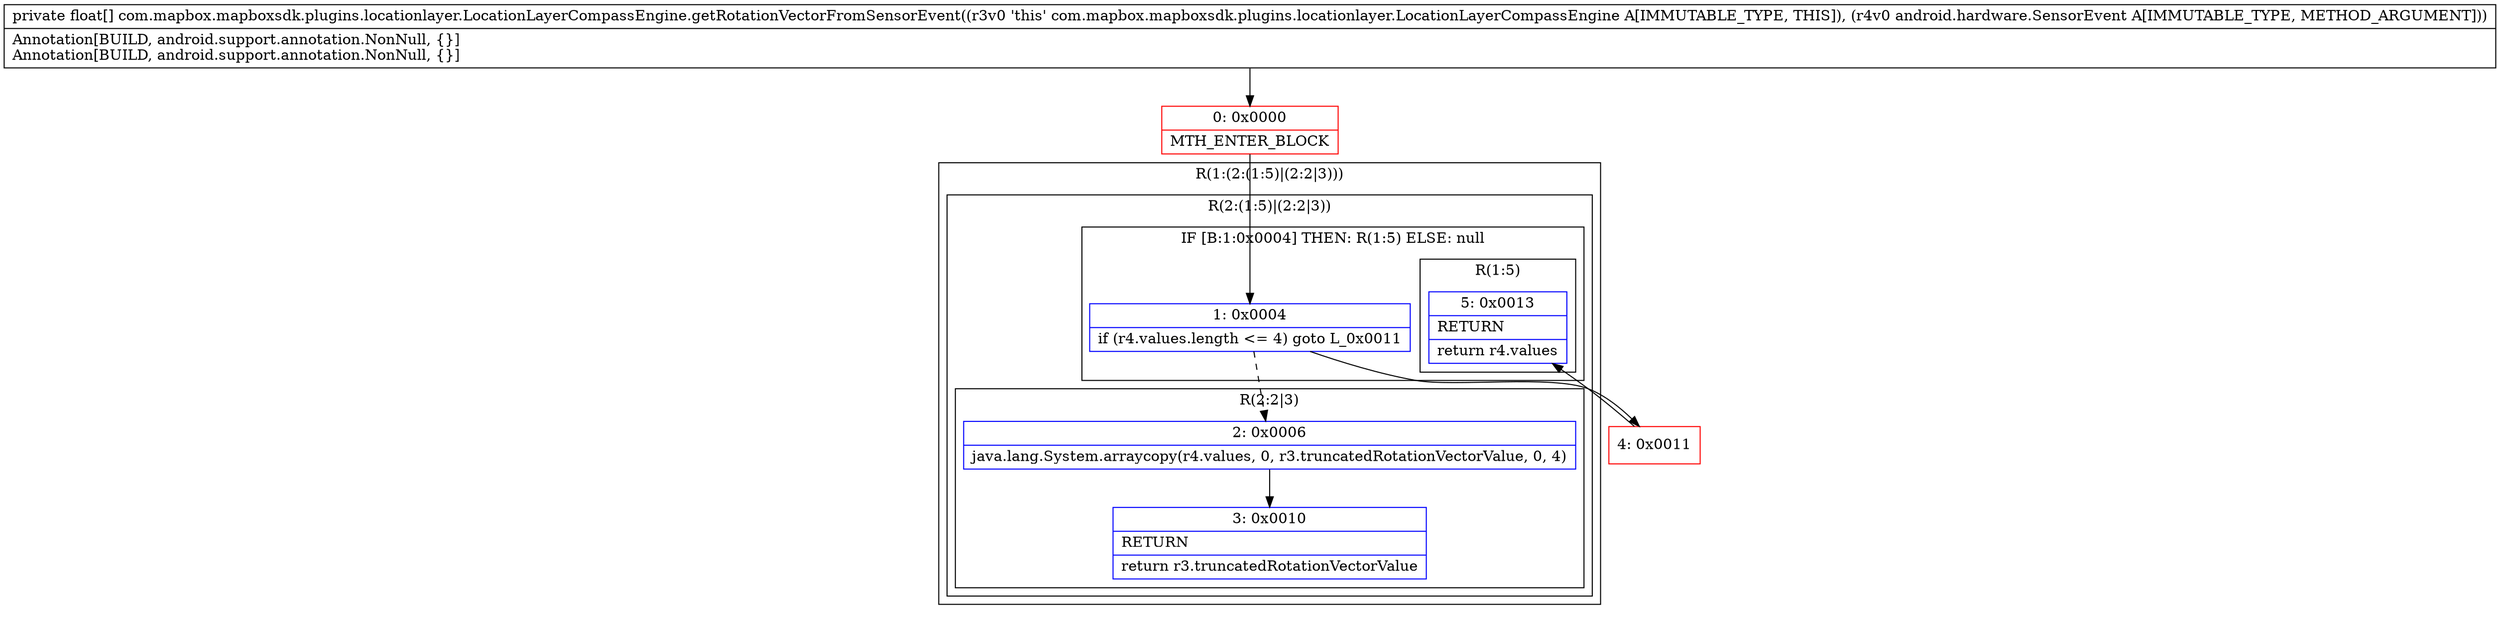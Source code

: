 digraph "CFG forcom.mapbox.mapboxsdk.plugins.locationlayer.LocationLayerCompassEngine.getRotationVectorFromSensorEvent(Landroid\/hardware\/SensorEvent;)[F" {
subgraph cluster_Region_336589737 {
label = "R(1:(2:(1:5)|(2:2|3)))";
node [shape=record,color=blue];
subgraph cluster_Region_1625117383 {
label = "R(2:(1:5)|(2:2|3))";
node [shape=record,color=blue];
subgraph cluster_IfRegion_1489933704 {
label = "IF [B:1:0x0004] THEN: R(1:5) ELSE: null";
node [shape=record,color=blue];
Node_1 [shape=record,label="{1\:\ 0x0004|if (r4.values.length \<= 4) goto L_0x0011\l}"];
subgraph cluster_Region_1101967090 {
label = "R(1:5)";
node [shape=record,color=blue];
Node_5 [shape=record,label="{5\:\ 0x0013|RETURN\l|return r4.values\l}"];
}
}
subgraph cluster_Region_710381525 {
label = "R(2:2|3)";
node [shape=record,color=blue];
Node_2 [shape=record,label="{2\:\ 0x0006|java.lang.System.arraycopy(r4.values, 0, r3.truncatedRotationVectorValue, 0, 4)\l}"];
Node_3 [shape=record,label="{3\:\ 0x0010|RETURN\l|return r3.truncatedRotationVectorValue\l}"];
}
}
}
Node_0 [shape=record,color=red,label="{0\:\ 0x0000|MTH_ENTER_BLOCK\l}"];
Node_4 [shape=record,color=red,label="{4\:\ 0x0011}"];
MethodNode[shape=record,label="{private float[] com.mapbox.mapboxsdk.plugins.locationlayer.LocationLayerCompassEngine.getRotationVectorFromSensorEvent((r3v0 'this' com.mapbox.mapboxsdk.plugins.locationlayer.LocationLayerCompassEngine A[IMMUTABLE_TYPE, THIS]), (r4v0 android.hardware.SensorEvent A[IMMUTABLE_TYPE, METHOD_ARGUMENT]))  | Annotation[BUILD, android.support.annotation.NonNull, \{\}]\lAnnotation[BUILD, android.support.annotation.NonNull, \{\}]\l}"];
MethodNode -> Node_0;
Node_1 -> Node_2[style=dashed];
Node_1 -> Node_4;
Node_2 -> Node_3;
Node_0 -> Node_1;
Node_4 -> Node_5;
}

